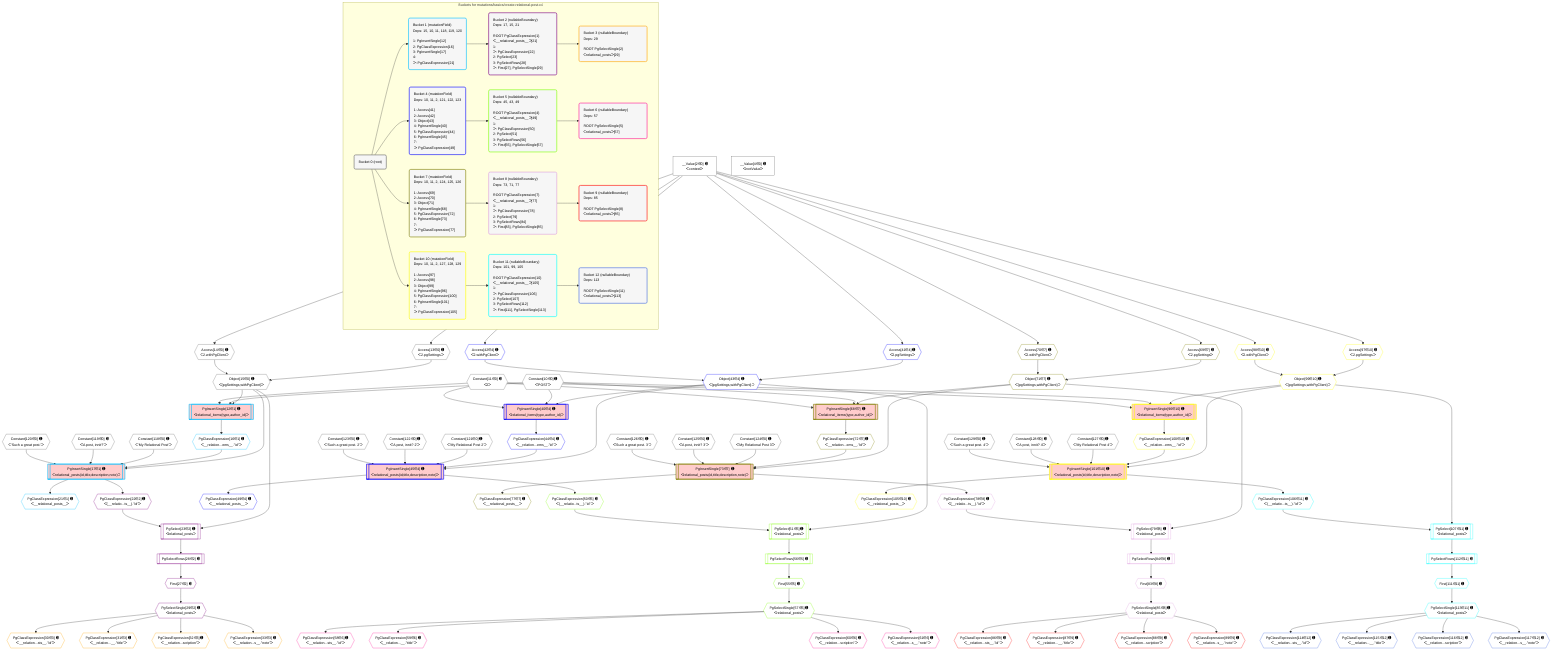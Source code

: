 %%{init: {'themeVariables': { 'fontSize': '12px'}}}%%
graph TD
    classDef path fill:#eee,stroke:#000,color:#000
    classDef plan fill:#fff,stroke-width:1px,color:#000
    classDef itemplan fill:#fff,stroke-width:2px,color:#000
    classDef unbatchedplan fill:#dff,stroke-width:1px,color:#000
    classDef sideeffectplan fill:#fcc,stroke-width:2px,color:#000
    classDef bucket fill:#f6f6f6,color:#000,stroke-width:2px,text-align:left


    %% plan dependencies
    Object15{{"Object[15∈0] ➊<br />ᐸ{pgSettings,withPgClient}ᐳ"}}:::plan
    Access13{{"Access[13∈0] ➊<br />ᐸ2.pgSettingsᐳ"}}:::plan
    Access14{{"Access[14∈0] ➊<br />ᐸ2.withPgClientᐳ"}}:::plan
    Access13 & Access14 --> Object15
    __Value2["__Value[2∈0] ➊<br />ᐸcontextᐳ"]:::plan
    __Value2 --> Access13
    __Value2 --> Access14
    __Value4["__Value[4∈0] ➊<br />ᐸrootValueᐳ"]:::plan
    Constant10{{"Constant[10∈0] ➊<br />ᐸ'POST'ᐳ"}}:::plan
    Constant11{{"Constant[11∈0] ➊<br />ᐸ2ᐳ"}}:::plan
    Constant118{{"Constant[118∈0] ➊<br />ᐸ'My Relational Post'ᐳ"}}:::plan
    Constant119{{"Constant[119∈0] ➊<br />ᐸ'A post, innit?'ᐳ"}}:::plan
    Constant120{{"Constant[120∈0] ➊<br />ᐸ'Such a great post.'ᐳ"}}:::plan
    Constant121{{"Constant[121∈0] ➊<br />ᐸ'My Relational Post 2'ᐳ"}}:::plan
    Constant122{{"Constant[122∈0] ➊<br />ᐸ'A post, innit? 2'ᐳ"}}:::plan
    Constant123{{"Constant[123∈0] ➊<br />ᐸ'Such a great post. 2'ᐳ"}}:::plan
    Constant124{{"Constant[124∈0] ➊<br />ᐸ'My Relational Post 3'ᐳ"}}:::plan
    Constant125{{"Constant[125∈0] ➊<br />ᐸ'A post, innit? 3'ᐳ"}}:::plan
    Constant126{{"Constant[126∈0] ➊<br />ᐸ'Such a great post. 3'ᐳ"}}:::plan
    Constant127{{"Constant[127∈0] ➊<br />ᐸ'My Relational Post 4'ᐳ"}}:::plan
    Constant128{{"Constant[128∈0] ➊<br />ᐸ'A post, innit? 4'ᐳ"}}:::plan
    Constant129{{"Constant[129∈0] ➊<br />ᐸ'Such a great post. 4'ᐳ"}}:::plan
    PgInsertSingle17[["PgInsertSingle[17∈1] ➊<br />ᐸrelational_posts(id,title,description,note)ᐳ"]]:::sideeffectplan
    PgClassExpression16{{"PgClassExpression[16∈1] ➊<br />ᐸ__relation...ems__.”id”ᐳ"}}:::plan
    Object15 & PgClassExpression16 & Constant118 & Constant119 & Constant120 --> PgInsertSingle17
    PgInsertSingle12[["PgInsertSingle[12∈1] ➊<br />ᐸrelational_items(type,author_id)ᐳ"]]:::sideeffectplan
    Object15 & Constant10 & Constant11 --> PgInsertSingle12
    PgInsertSingle12 --> PgClassExpression16
    PgClassExpression21{{"PgClassExpression[21∈1] ➊<br />ᐸ__relational_posts__ᐳ"}}:::plan
    PgInsertSingle17 --> PgClassExpression21
    PgSelect23[["PgSelect[23∈2] ➊<br />ᐸrelational_postsᐳ"]]:::plan
    PgClassExpression22{{"PgClassExpression[22∈2] ➊<br />ᐸ(__relatio...ts__).”id”ᐳ"}}:::plan
    Object15 & PgClassExpression22 --> PgSelect23
    PgInsertSingle17 --> PgClassExpression22
    First27{{"First[27∈2] ➊"}}:::plan
    PgSelectRows28[["PgSelectRows[28∈2] ➊"]]:::plan
    PgSelectRows28 --> First27
    PgSelect23 --> PgSelectRows28
    PgSelectSingle29{{"PgSelectSingle[29∈2] ➊<br />ᐸrelational_postsᐳ"}}:::plan
    First27 --> PgSelectSingle29
    PgClassExpression30{{"PgClassExpression[30∈3] ➊<br />ᐸ__relation...sts__.”id”ᐳ"}}:::plan
    PgSelectSingle29 --> PgClassExpression30
    PgClassExpression31{{"PgClassExpression[31∈3] ➊<br />ᐸ__relation...__.”title”ᐳ"}}:::plan
    PgSelectSingle29 --> PgClassExpression31
    PgClassExpression32{{"PgClassExpression[32∈3] ➊<br />ᐸ__relation...scription”ᐳ"}}:::plan
    PgSelectSingle29 --> PgClassExpression32
    PgClassExpression33{{"PgClassExpression[33∈3] ➊<br />ᐸ__relation...s__.”note”ᐳ"}}:::plan
    PgSelectSingle29 --> PgClassExpression33
    PgInsertSingle45[["PgInsertSingle[45∈4] ➊<br />ᐸrelational_posts(id,title,description,note)ᐳ"]]:::sideeffectplan
    Object43{{"Object[43∈4] ➊<br />ᐸ{pgSettings,withPgClient}ᐳ"}}:::plan
    PgClassExpression44{{"PgClassExpression[44∈4] ➊<br />ᐸ__relation...ems__.”id”ᐳ"}}:::plan
    Object43 & PgClassExpression44 & Constant121 & Constant122 & Constant123 --> PgInsertSingle45
    PgInsertSingle40[["PgInsertSingle[40∈4] ➊<br />ᐸrelational_items(type,author_id)ᐳ"]]:::sideeffectplan
    Object43 & Constant10 & Constant11 --> PgInsertSingle40
    Access41{{"Access[41∈4] ➊<br />ᐸ2.pgSettingsᐳ"}}:::plan
    Access42{{"Access[42∈4] ➊<br />ᐸ2.withPgClientᐳ"}}:::plan
    Access41 & Access42 --> Object43
    __Value2 --> Access41
    __Value2 --> Access42
    PgInsertSingle40 --> PgClassExpression44
    PgClassExpression49{{"PgClassExpression[49∈4] ➊<br />ᐸ__relational_posts__ᐳ"}}:::plan
    PgInsertSingle45 --> PgClassExpression49
    PgSelect51[["PgSelect[51∈5] ➊<br />ᐸrelational_postsᐳ"]]:::plan
    PgClassExpression50{{"PgClassExpression[50∈5] ➊<br />ᐸ(__relatio...ts__).”id”ᐳ"}}:::plan
    Object43 & PgClassExpression50 --> PgSelect51
    PgInsertSingle45 --> PgClassExpression50
    First55{{"First[55∈5] ➊"}}:::plan
    PgSelectRows56[["PgSelectRows[56∈5] ➊"]]:::plan
    PgSelectRows56 --> First55
    PgSelect51 --> PgSelectRows56
    PgSelectSingle57{{"PgSelectSingle[57∈5] ➊<br />ᐸrelational_postsᐳ"}}:::plan
    First55 --> PgSelectSingle57
    PgClassExpression58{{"PgClassExpression[58∈6] ➊<br />ᐸ__relation...sts__.”id”ᐳ"}}:::plan
    PgSelectSingle57 --> PgClassExpression58
    PgClassExpression59{{"PgClassExpression[59∈6] ➊<br />ᐸ__relation...__.”title”ᐳ"}}:::plan
    PgSelectSingle57 --> PgClassExpression59
    PgClassExpression60{{"PgClassExpression[60∈6] ➊<br />ᐸ__relation...scription”ᐳ"}}:::plan
    PgSelectSingle57 --> PgClassExpression60
    PgClassExpression61{{"PgClassExpression[61∈6] ➊<br />ᐸ__relation...s__.”note”ᐳ"}}:::plan
    PgSelectSingle57 --> PgClassExpression61
    PgInsertSingle73[["PgInsertSingle[73∈7] ➊<br />ᐸrelational_posts(id,title,description,note)ᐳ"]]:::sideeffectplan
    Object71{{"Object[71∈7] ➊<br />ᐸ{pgSettings,withPgClient}ᐳ"}}:::plan
    PgClassExpression72{{"PgClassExpression[72∈7] ➊<br />ᐸ__relation...ems__.”id”ᐳ"}}:::plan
    Object71 & PgClassExpression72 & Constant124 & Constant125 & Constant126 --> PgInsertSingle73
    PgInsertSingle68[["PgInsertSingle[68∈7] ➊<br />ᐸrelational_items(type,author_id)ᐳ"]]:::sideeffectplan
    Object71 & Constant10 & Constant11 --> PgInsertSingle68
    Access69{{"Access[69∈7] ➊<br />ᐸ2.pgSettingsᐳ"}}:::plan
    Access70{{"Access[70∈7] ➊<br />ᐸ2.withPgClientᐳ"}}:::plan
    Access69 & Access70 --> Object71
    __Value2 --> Access69
    __Value2 --> Access70
    PgInsertSingle68 --> PgClassExpression72
    PgClassExpression77{{"PgClassExpression[77∈7] ➊<br />ᐸ__relational_posts__ᐳ"}}:::plan
    PgInsertSingle73 --> PgClassExpression77
    PgSelect79[["PgSelect[79∈8] ➊<br />ᐸrelational_postsᐳ"]]:::plan
    PgClassExpression78{{"PgClassExpression[78∈8] ➊<br />ᐸ(__relatio...ts__).”id”ᐳ"}}:::plan
    Object71 & PgClassExpression78 --> PgSelect79
    PgInsertSingle73 --> PgClassExpression78
    First83{{"First[83∈8] ➊"}}:::plan
    PgSelectRows84[["PgSelectRows[84∈8] ➊"]]:::plan
    PgSelectRows84 --> First83
    PgSelect79 --> PgSelectRows84
    PgSelectSingle85{{"PgSelectSingle[85∈8] ➊<br />ᐸrelational_postsᐳ"}}:::plan
    First83 --> PgSelectSingle85
    PgClassExpression86{{"PgClassExpression[86∈9] ➊<br />ᐸ__relation...sts__.”id”ᐳ"}}:::plan
    PgSelectSingle85 --> PgClassExpression86
    PgClassExpression87{{"PgClassExpression[87∈9] ➊<br />ᐸ__relation...__.”title”ᐳ"}}:::plan
    PgSelectSingle85 --> PgClassExpression87
    PgClassExpression88{{"PgClassExpression[88∈9] ➊<br />ᐸ__relation...scription”ᐳ"}}:::plan
    PgSelectSingle85 --> PgClassExpression88
    PgClassExpression89{{"PgClassExpression[89∈9] ➊<br />ᐸ__relation...s__.”note”ᐳ"}}:::plan
    PgSelectSingle85 --> PgClassExpression89
    PgInsertSingle101[["PgInsertSingle[101∈10] ➊<br />ᐸrelational_posts(id,title,description,note)ᐳ"]]:::sideeffectplan
    Object99{{"Object[99∈10] ➊<br />ᐸ{pgSettings,withPgClient}ᐳ"}}:::plan
    PgClassExpression100{{"PgClassExpression[100∈10] ➊<br />ᐸ__relation...ems__.”id”ᐳ"}}:::plan
    Object99 & PgClassExpression100 & Constant127 & Constant128 & Constant129 --> PgInsertSingle101
    PgInsertSingle96[["PgInsertSingle[96∈10] ➊<br />ᐸrelational_items(type,author_id)ᐳ"]]:::sideeffectplan
    Object99 & Constant10 & Constant11 --> PgInsertSingle96
    Access97{{"Access[97∈10] ➊<br />ᐸ2.pgSettingsᐳ"}}:::plan
    Access98{{"Access[98∈10] ➊<br />ᐸ2.withPgClientᐳ"}}:::plan
    Access97 & Access98 --> Object99
    __Value2 --> Access97
    __Value2 --> Access98
    PgInsertSingle96 --> PgClassExpression100
    PgClassExpression105{{"PgClassExpression[105∈10] ➊<br />ᐸ__relational_posts__ᐳ"}}:::plan
    PgInsertSingle101 --> PgClassExpression105
    PgSelect107[["PgSelect[107∈11] ➊<br />ᐸrelational_postsᐳ"]]:::plan
    PgClassExpression106{{"PgClassExpression[106∈11] ➊<br />ᐸ(__relatio...ts__).”id”ᐳ"}}:::plan
    Object99 & PgClassExpression106 --> PgSelect107
    PgInsertSingle101 --> PgClassExpression106
    First111{{"First[111∈11] ➊"}}:::plan
    PgSelectRows112[["PgSelectRows[112∈11] ➊"]]:::plan
    PgSelectRows112 --> First111
    PgSelect107 --> PgSelectRows112
    PgSelectSingle113{{"PgSelectSingle[113∈11] ➊<br />ᐸrelational_postsᐳ"}}:::plan
    First111 --> PgSelectSingle113
    PgClassExpression114{{"PgClassExpression[114∈12] ➊<br />ᐸ__relation...sts__.”id”ᐳ"}}:::plan
    PgSelectSingle113 --> PgClassExpression114
    PgClassExpression115{{"PgClassExpression[115∈12] ➊<br />ᐸ__relation...__.”title”ᐳ"}}:::plan
    PgSelectSingle113 --> PgClassExpression115
    PgClassExpression116{{"PgClassExpression[116∈12] ➊<br />ᐸ__relation...scription”ᐳ"}}:::plan
    PgSelectSingle113 --> PgClassExpression116
    PgClassExpression117{{"PgClassExpression[117∈12] ➊<br />ᐸ__relation...s__.”note”ᐳ"}}:::plan
    PgSelectSingle113 --> PgClassExpression117

    %% define steps

    subgraph "Buckets for mutations/basics/create-relational-post-x4"
    Bucket0("Bucket 0 (root)"):::bucket
    classDef bucket0 stroke:#696969
    class Bucket0,__Value2,__Value4,Constant10,Constant11,Access13,Access14,Object15,Constant118,Constant119,Constant120,Constant121,Constant122,Constant123,Constant124,Constant125,Constant126,Constant127,Constant128,Constant129 bucket0
    Bucket1("Bucket 1 (mutationField)<br />Deps: 15, 10, 11, 118, 119, 120<br /><br />1: PgInsertSingle[12]<br />2: PgClassExpression[16]<br />3: PgInsertSingle[17]<br />4: <br />ᐳ: PgClassExpression[21]"):::bucket
    classDef bucket1 stroke:#00bfff
    class Bucket1,PgInsertSingle12,PgClassExpression16,PgInsertSingle17,PgClassExpression21 bucket1
    Bucket2("Bucket 2 (nullableBoundary)<br />Deps: 17, 15, 21<br /><br />ROOT PgClassExpression{1}ᐸ__relational_posts__ᐳ[21]<br />1: <br />ᐳ: PgClassExpression[22]<br />2: PgSelect[23]<br />3: PgSelectRows[28]<br />ᐳ: First[27], PgSelectSingle[29]"):::bucket
    classDef bucket2 stroke:#7f007f
    class Bucket2,PgClassExpression22,PgSelect23,First27,PgSelectRows28,PgSelectSingle29 bucket2
    Bucket3("Bucket 3 (nullableBoundary)<br />Deps: 29<br /><br />ROOT PgSelectSingle{2}ᐸrelational_postsᐳ[29]"):::bucket
    classDef bucket3 stroke:#ffa500
    class Bucket3,PgClassExpression30,PgClassExpression31,PgClassExpression32,PgClassExpression33 bucket3
    Bucket4("Bucket 4 (mutationField)<br />Deps: 10, 11, 2, 121, 122, 123<br /><br />1: Access[41]<br />2: Access[42]<br />3: Object[43]<br />4: PgInsertSingle[40]<br />5: PgClassExpression[44]<br />6: PgInsertSingle[45]<br />7: <br />ᐳ: PgClassExpression[49]"):::bucket
    classDef bucket4 stroke:#0000ff
    class Bucket4,PgInsertSingle40,Access41,Access42,Object43,PgClassExpression44,PgInsertSingle45,PgClassExpression49 bucket4
    Bucket5("Bucket 5 (nullableBoundary)<br />Deps: 45, 43, 49<br /><br />ROOT PgClassExpression{4}ᐸ__relational_posts__ᐳ[49]<br />1: <br />ᐳ: PgClassExpression[50]<br />2: PgSelect[51]<br />3: PgSelectRows[56]<br />ᐳ: First[55], PgSelectSingle[57]"):::bucket
    classDef bucket5 stroke:#7fff00
    class Bucket5,PgClassExpression50,PgSelect51,First55,PgSelectRows56,PgSelectSingle57 bucket5
    Bucket6("Bucket 6 (nullableBoundary)<br />Deps: 57<br /><br />ROOT PgSelectSingle{5}ᐸrelational_postsᐳ[57]"):::bucket
    classDef bucket6 stroke:#ff1493
    class Bucket6,PgClassExpression58,PgClassExpression59,PgClassExpression60,PgClassExpression61 bucket6
    Bucket7("Bucket 7 (mutationField)<br />Deps: 10, 11, 2, 124, 125, 126<br /><br />1: Access[69]<br />2: Access[70]<br />3: Object[71]<br />4: PgInsertSingle[68]<br />5: PgClassExpression[72]<br />6: PgInsertSingle[73]<br />7: <br />ᐳ: PgClassExpression[77]"):::bucket
    classDef bucket7 stroke:#808000
    class Bucket7,PgInsertSingle68,Access69,Access70,Object71,PgClassExpression72,PgInsertSingle73,PgClassExpression77 bucket7
    Bucket8("Bucket 8 (nullableBoundary)<br />Deps: 73, 71, 77<br /><br />ROOT PgClassExpression{7}ᐸ__relational_posts__ᐳ[77]<br />1: <br />ᐳ: PgClassExpression[78]<br />2: PgSelect[79]<br />3: PgSelectRows[84]<br />ᐳ: First[83], PgSelectSingle[85]"):::bucket
    classDef bucket8 stroke:#dda0dd
    class Bucket8,PgClassExpression78,PgSelect79,First83,PgSelectRows84,PgSelectSingle85 bucket8
    Bucket9("Bucket 9 (nullableBoundary)<br />Deps: 85<br /><br />ROOT PgSelectSingle{8}ᐸrelational_postsᐳ[85]"):::bucket
    classDef bucket9 stroke:#ff0000
    class Bucket9,PgClassExpression86,PgClassExpression87,PgClassExpression88,PgClassExpression89 bucket9
    Bucket10("Bucket 10 (mutationField)<br />Deps: 10, 11, 2, 127, 128, 129<br /><br />1: Access[97]<br />2: Access[98]<br />3: Object[99]<br />4: PgInsertSingle[96]<br />5: PgClassExpression[100]<br />6: PgInsertSingle[101]<br />7: <br />ᐳ: PgClassExpression[105]"):::bucket
    classDef bucket10 stroke:#ffff00
    class Bucket10,PgInsertSingle96,Access97,Access98,Object99,PgClassExpression100,PgInsertSingle101,PgClassExpression105 bucket10
    Bucket11("Bucket 11 (nullableBoundary)<br />Deps: 101, 99, 105<br /><br />ROOT PgClassExpression{10}ᐸ__relational_posts__ᐳ[105]<br />1: <br />ᐳ: PgClassExpression[106]<br />2: PgSelect[107]<br />3: PgSelectRows[112]<br />ᐳ: First[111], PgSelectSingle[113]"):::bucket
    classDef bucket11 stroke:#00ffff
    class Bucket11,PgClassExpression106,PgSelect107,First111,PgSelectRows112,PgSelectSingle113 bucket11
    Bucket12("Bucket 12 (nullableBoundary)<br />Deps: 113<br /><br />ROOT PgSelectSingle{11}ᐸrelational_postsᐳ[113]"):::bucket
    classDef bucket12 stroke:#4169e1
    class Bucket12,PgClassExpression114,PgClassExpression115,PgClassExpression116,PgClassExpression117 bucket12
    Bucket0 --> Bucket1 & Bucket4 & Bucket7 & Bucket10
    Bucket1 --> Bucket2
    Bucket2 --> Bucket3
    Bucket4 --> Bucket5
    Bucket5 --> Bucket6
    Bucket7 --> Bucket8
    Bucket8 --> Bucket9
    Bucket10 --> Bucket11
    Bucket11 --> Bucket12
    end